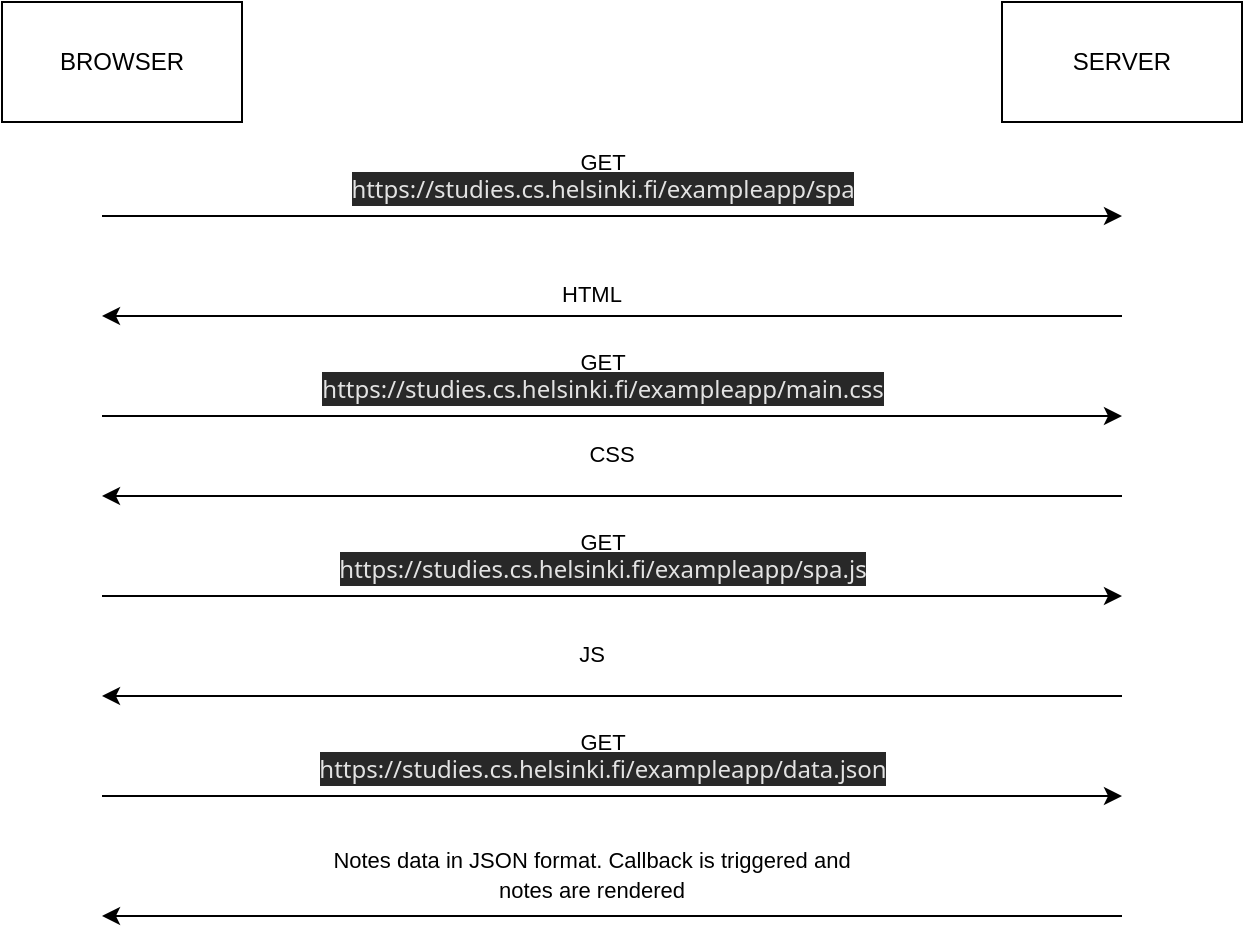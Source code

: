 <mxfile version="27.2.0">
  <diagram name="Page-1" id="OvSoNEotWX1LD8Lc4uut">
    <mxGraphModel dx="1188" dy="648" grid="1" gridSize="10" guides="1" tooltips="1" connect="1" arrows="1" fold="1" page="1" pageScale="1" pageWidth="850" pageHeight="1100" math="0" shadow="0">
      <root>
        <mxCell id="0" />
        <mxCell id="1" parent="0" />
        <mxCell id="G64JaDPs_MNKlMf817-Y-1" value="BROWSER" style="rounded=0;whiteSpace=wrap;html=1;" vertex="1" parent="1">
          <mxGeometry x="310" y="310" width="120" height="60" as="geometry" />
        </mxCell>
        <mxCell id="G64JaDPs_MNKlMf817-Y-2" value="SERVER" style="rounded=0;whiteSpace=wrap;html=1;" vertex="1" parent="1">
          <mxGeometry x="810" y="310" width="120" height="60" as="geometry" />
        </mxCell>
        <mxCell id="G64JaDPs_MNKlMf817-Y-6" value="GET&lt;div&gt;&lt;span style=&quot;color: rgb(227, 227, 227); font-family: system-ui, sans-serif; font-size: 12px; text-align: start; text-wrap-mode: wrap; background-color: rgb(40, 40, 40);&quot;&gt;https://studies.cs.helsinki.fi/exampleapp/spa&lt;/span&gt;&lt;/div&gt;" style="endArrow=classic;html=1;rounded=0;" edge="1" parent="1">
          <mxGeometry x="-0.02" y="20" width="50" height="50" relative="1" as="geometry">
            <mxPoint x="360" y="417" as="sourcePoint" />
            <mxPoint x="870" y="417" as="targetPoint" />
            <mxPoint as="offset" />
          </mxGeometry>
        </mxCell>
        <mxCell id="G64JaDPs_MNKlMf817-Y-7" value="GET&lt;div&gt;&lt;span style=&quot;color: rgb(227, 227, 227); font-family: system-ui, sans-serif; font-size: 12px; text-align: start; text-wrap-mode: wrap; background-color: rgb(40, 40, 40);&quot;&gt;https://studies.cs.helsinki.fi/exampleapp/main.css&lt;/span&gt;&lt;/div&gt;" style="endArrow=classic;html=1;rounded=0;" edge="1" parent="1">
          <mxGeometry x="-0.02" y="20" width="50" height="50" relative="1" as="geometry">
            <mxPoint x="360" y="517" as="sourcePoint" />
            <mxPoint x="870" y="517" as="targetPoint" />
            <mxPoint as="offset" />
          </mxGeometry>
        </mxCell>
        <mxCell id="G64JaDPs_MNKlMf817-Y-8" value="GET&lt;div&gt;&lt;span style=&quot;color: rgb(227, 227, 227); font-family: system-ui, sans-serif; font-size: 12px; text-align: start; text-wrap-mode: wrap; background-color: rgb(40, 40, 40);&quot;&gt;https://studies.cs.helsinki.fi/exampleapp/spa.js&lt;/span&gt;&lt;/div&gt;" style="endArrow=classic;html=1;rounded=0;" edge="1" parent="1">
          <mxGeometry x="-0.02" y="20" width="50" height="50" relative="1" as="geometry">
            <mxPoint x="360" y="607" as="sourcePoint" />
            <mxPoint x="870" y="607" as="targetPoint" />
            <mxPoint as="offset" />
          </mxGeometry>
        </mxCell>
        <mxCell id="G64JaDPs_MNKlMf817-Y-9" value="GET&lt;div&gt;&lt;span style=&quot;color: rgb(227, 227, 227); font-family: system-ui, sans-serif; font-size: 12px; text-align: start; text-wrap-mode: wrap; background-color: rgb(40, 40, 40);&quot;&gt;https://studies.cs.helsinki.fi/exampleapp/data.json&lt;/span&gt;&lt;/div&gt;" style="endArrow=classic;html=1;rounded=0;" edge="1" parent="1">
          <mxGeometry x="-0.02" y="20" width="50" height="50" relative="1" as="geometry">
            <mxPoint x="360" y="707" as="sourcePoint" />
            <mxPoint x="870" y="707" as="targetPoint" />
            <mxPoint as="offset" />
          </mxGeometry>
        </mxCell>
        <mxCell id="G64JaDPs_MNKlMf817-Y-10" value="" style="endArrow=classic;html=1;rounded=0;" edge="1" parent="1">
          <mxGeometry x="-0.02" y="20" width="50" height="50" relative="1" as="geometry">
            <mxPoint x="870" y="467" as="sourcePoint" />
            <mxPoint x="360" y="467" as="targetPoint" />
            <mxPoint as="offset" />
          </mxGeometry>
        </mxCell>
        <mxCell id="G64JaDPs_MNKlMf817-Y-11" value="&lt;font style=&quot;font-size: 11px;&quot;&gt;HTML&lt;/font&gt;" style="text;html=1;align=center;verticalAlign=middle;whiteSpace=wrap;rounded=0;" vertex="1" parent="1">
          <mxGeometry x="470" y="437" width="270" height="37" as="geometry" />
        </mxCell>
        <mxCell id="G64JaDPs_MNKlMf817-Y-12" value="&lt;font style=&quot;font-size: 11px;&quot;&gt;CSS&lt;/font&gt;" style="text;html=1;align=center;verticalAlign=middle;whiteSpace=wrap;rounded=0;" vertex="1" parent="1">
          <mxGeometry x="480" y="517" width="270" height="37" as="geometry" />
        </mxCell>
        <mxCell id="G64JaDPs_MNKlMf817-Y-13" value="" style="endArrow=classic;html=1;rounded=0;" edge="1" parent="1">
          <mxGeometry x="-0.02" y="20" width="50" height="50" relative="1" as="geometry">
            <mxPoint x="870" y="557" as="sourcePoint" />
            <mxPoint x="360" y="557" as="targetPoint" />
            <mxPoint as="offset" />
          </mxGeometry>
        </mxCell>
        <mxCell id="G64JaDPs_MNKlMf817-Y-14" value="" style="endArrow=classic;html=1;rounded=0;" edge="1" parent="1">
          <mxGeometry x="-0.02" y="20" width="50" height="50" relative="1" as="geometry">
            <mxPoint x="870" y="657" as="sourcePoint" />
            <mxPoint x="360" y="657" as="targetPoint" />
            <mxPoint as="offset" />
          </mxGeometry>
        </mxCell>
        <mxCell id="G64JaDPs_MNKlMf817-Y-15" value="&lt;font style=&quot;font-size: 11px;&quot;&gt;JS&lt;/font&gt;" style="text;html=1;align=center;verticalAlign=middle;whiteSpace=wrap;rounded=0;" vertex="1" parent="1">
          <mxGeometry x="470" y="617" width="270" height="37" as="geometry" />
        </mxCell>
        <mxCell id="G64JaDPs_MNKlMf817-Y-16" value="" style="endArrow=classic;html=1;rounded=0;" edge="1" parent="1">
          <mxGeometry x="-0.02" y="20" width="50" height="50" relative="1" as="geometry">
            <mxPoint x="870" y="767" as="sourcePoint" />
            <mxPoint x="360" y="767" as="targetPoint" />
            <mxPoint as="offset" />
          </mxGeometry>
        </mxCell>
        <mxCell id="G64JaDPs_MNKlMf817-Y-17" value="&lt;font style=&quot;font-size: 11px;&quot;&gt;Notes data in JSON format. Callback is triggered and notes are rendered&lt;/font&gt;" style="text;html=1;align=center;verticalAlign=middle;whiteSpace=wrap;rounded=0;" vertex="1" parent="1">
          <mxGeometry x="470" y="727" width="270" height="37" as="geometry" />
        </mxCell>
      </root>
    </mxGraphModel>
  </diagram>
</mxfile>
